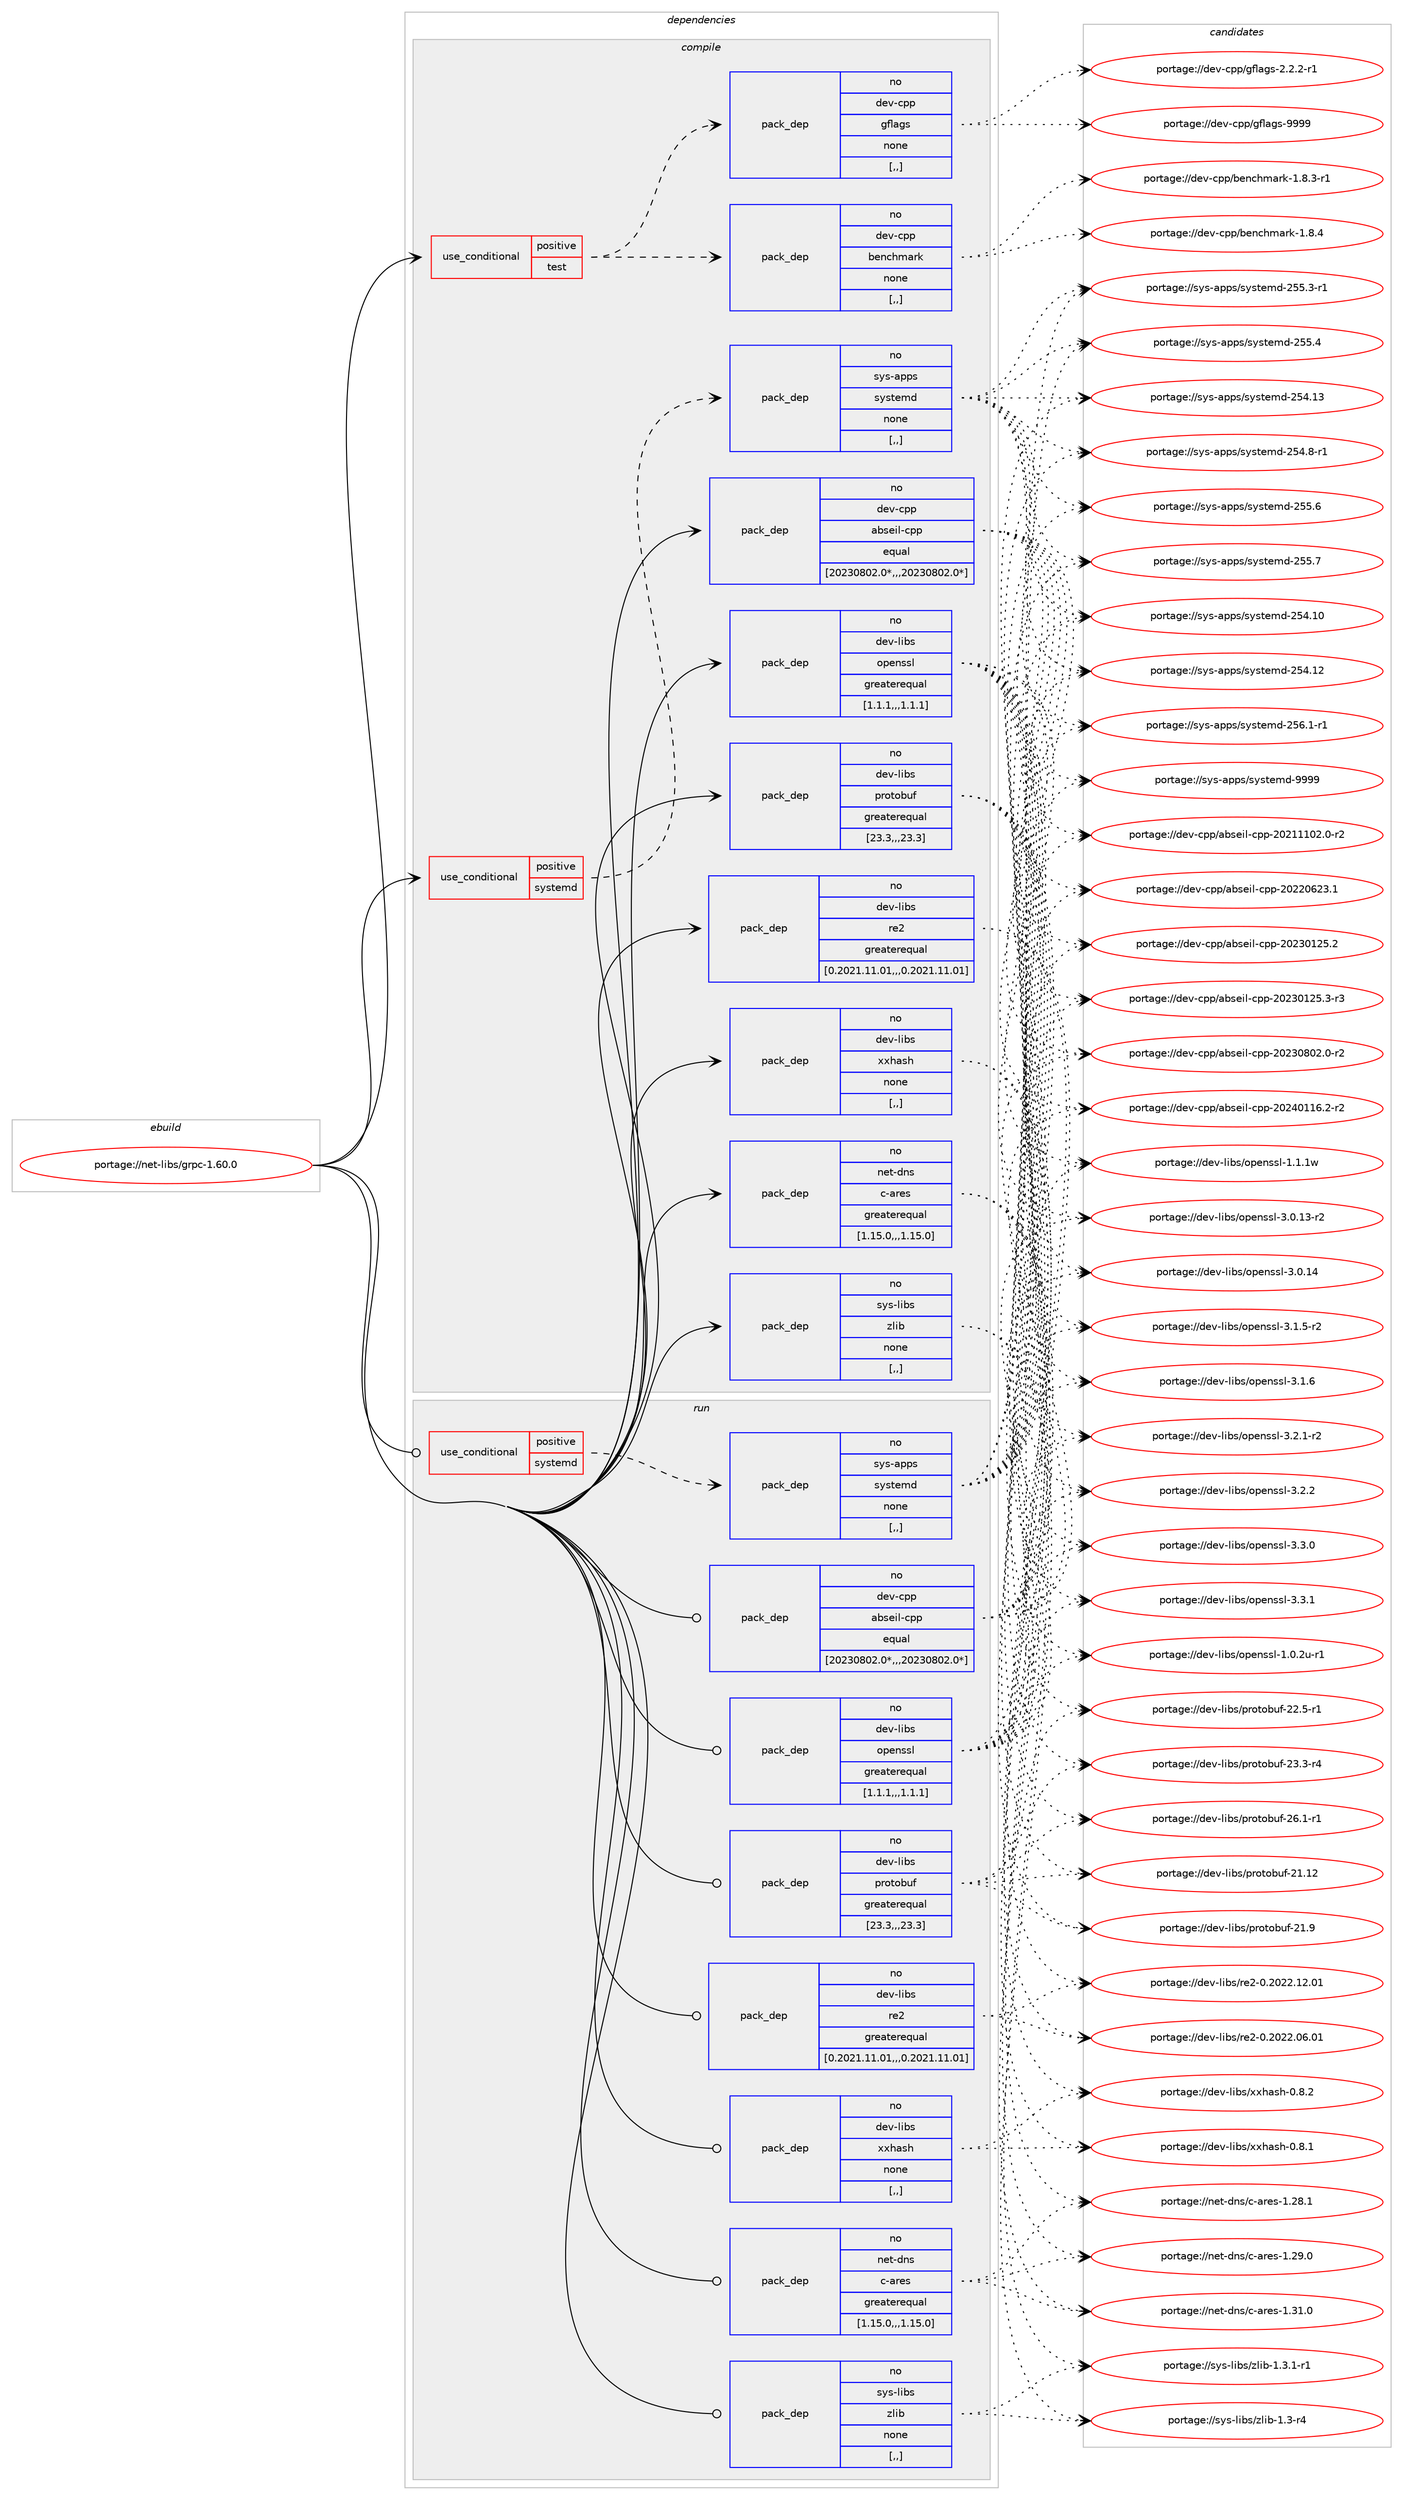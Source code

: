 digraph prolog {

# *************
# Graph options
# *************

newrank=true;
concentrate=true;
compound=true;
graph [rankdir=LR,fontname=Helvetica,fontsize=10,ranksep=1.5];#, ranksep=2.5, nodesep=0.2];
edge  [arrowhead=vee];
node  [fontname=Helvetica,fontsize=10];

# **********
# The ebuild
# **********

subgraph cluster_leftcol {
color=gray;
rank=same;
label=<<i>ebuild</i>>;
id [label="portage://net-libs/grpc-1.60.0", color=red, width=4, href="../net-libs/grpc-1.60.0.svg"];
}

# ****************
# The dependencies
# ****************

subgraph cluster_midcol {
color=gray;
label=<<i>dependencies</i>>;
subgraph cluster_compile {
fillcolor="#eeeeee";
style=filled;
label=<<i>compile</i>>;
subgraph cond91030 {
dependency349885 [label=<<TABLE BORDER="0" CELLBORDER="1" CELLSPACING="0" CELLPADDING="4"><TR><TD ROWSPAN="3" CELLPADDING="10">use_conditional</TD></TR><TR><TD>positive</TD></TR><TR><TD>systemd</TD></TR></TABLE>>, shape=none, color=red];
subgraph pack256265 {
dependency349886 [label=<<TABLE BORDER="0" CELLBORDER="1" CELLSPACING="0" CELLPADDING="4" WIDTH="220"><TR><TD ROWSPAN="6" CELLPADDING="30">pack_dep</TD></TR><TR><TD WIDTH="110">no</TD></TR><TR><TD>sys-apps</TD></TR><TR><TD>systemd</TD></TR><TR><TD>none</TD></TR><TR><TD>[,,]</TD></TR></TABLE>>, shape=none, color=blue];
}
dependency349885:e -> dependency349886:w [weight=20,style="dashed",arrowhead="vee"];
}
id:e -> dependency349885:w [weight=20,style="solid",arrowhead="vee"];
subgraph cond91031 {
dependency349887 [label=<<TABLE BORDER="0" CELLBORDER="1" CELLSPACING="0" CELLPADDING="4"><TR><TD ROWSPAN="3" CELLPADDING="10">use_conditional</TD></TR><TR><TD>positive</TD></TR><TR><TD>test</TD></TR></TABLE>>, shape=none, color=red];
subgraph pack256266 {
dependency349888 [label=<<TABLE BORDER="0" CELLBORDER="1" CELLSPACING="0" CELLPADDING="4" WIDTH="220"><TR><TD ROWSPAN="6" CELLPADDING="30">pack_dep</TD></TR><TR><TD WIDTH="110">no</TD></TR><TR><TD>dev-cpp</TD></TR><TR><TD>benchmark</TD></TR><TR><TD>none</TD></TR><TR><TD>[,,]</TD></TR></TABLE>>, shape=none, color=blue];
}
dependency349887:e -> dependency349888:w [weight=20,style="dashed",arrowhead="vee"];
subgraph pack256267 {
dependency349889 [label=<<TABLE BORDER="0" CELLBORDER="1" CELLSPACING="0" CELLPADDING="4" WIDTH="220"><TR><TD ROWSPAN="6" CELLPADDING="30">pack_dep</TD></TR><TR><TD WIDTH="110">no</TD></TR><TR><TD>dev-cpp</TD></TR><TR><TD>gflags</TD></TR><TR><TD>none</TD></TR><TR><TD>[,,]</TD></TR></TABLE>>, shape=none, color=blue];
}
dependency349887:e -> dependency349889:w [weight=20,style="dashed",arrowhead="vee"];
}
id:e -> dependency349887:w [weight=20,style="solid",arrowhead="vee"];
subgraph pack256268 {
dependency349890 [label=<<TABLE BORDER="0" CELLBORDER="1" CELLSPACING="0" CELLPADDING="4" WIDTH="220"><TR><TD ROWSPAN="6" CELLPADDING="30">pack_dep</TD></TR><TR><TD WIDTH="110">no</TD></TR><TR><TD>dev-cpp</TD></TR><TR><TD>abseil-cpp</TD></TR><TR><TD>equal</TD></TR><TR><TD>[20230802.0*,,,20230802.0*]</TD></TR></TABLE>>, shape=none, color=blue];
}
id:e -> dependency349890:w [weight=20,style="solid",arrowhead="vee"];
subgraph pack256269 {
dependency349891 [label=<<TABLE BORDER="0" CELLBORDER="1" CELLSPACING="0" CELLPADDING="4" WIDTH="220"><TR><TD ROWSPAN="6" CELLPADDING="30">pack_dep</TD></TR><TR><TD WIDTH="110">no</TD></TR><TR><TD>dev-libs</TD></TR><TR><TD>openssl</TD></TR><TR><TD>greaterequal</TD></TR><TR><TD>[1.1.1,,,1.1.1]</TD></TR></TABLE>>, shape=none, color=blue];
}
id:e -> dependency349891:w [weight=20,style="solid",arrowhead="vee"];
subgraph pack256270 {
dependency349892 [label=<<TABLE BORDER="0" CELLBORDER="1" CELLSPACING="0" CELLPADDING="4" WIDTH="220"><TR><TD ROWSPAN="6" CELLPADDING="30">pack_dep</TD></TR><TR><TD WIDTH="110">no</TD></TR><TR><TD>dev-libs</TD></TR><TR><TD>protobuf</TD></TR><TR><TD>greaterequal</TD></TR><TR><TD>[23.3,,,23.3]</TD></TR></TABLE>>, shape=none, color=blue];
}
id:e -> dependency349892:w [weight=20,style="solid",arrowhead="vee"];
subgraph pack256271 {
dependency349893 [label=<<TABLE BORDER="0" CELLBORDER="1" CELLSPACING="0" CELLPADDING="4" WIDTH="220"><TR><TD ROWSPAN="6" CELLPADDING="30">pack_dep</TD></TR><TR><TD WIDTH="110">no</TD></TR><TR><TD>dev-libs</TD></TR><TR><TD>re2</TD></TR><TR><TD>greaterequal</TD></TR><TR><TD>[0.2021.11.01,,,0.2021.11.01]</TD></TR></TABLE>>, shape=none, color=blue];
}
id:e -> dependency349893:w [weight=20,style="solid",arrowhead="vee"];
subgraph pack256272 {
dependency349894 [label=<<TABLE BORDER="0" CELLBORDER="1" CELLSPACING="0" CELLPADDING="4" WIDTH="220"><TR><TD ROWSPAN="6" CELLPADDING="30">pack_dep</TD></TR><TR><TD WIDTH="110">no</TD></TR><TR><TD>dev-libs</TD></TR><TR><TD>xxhash</TD></TR><TR><TD>none</TD></TR><TR><TD>[,,]</TD></TR></TABLE>>, shape=none, color=blue];
}
id:e -> dependency349894:w [weight=20,style="solid",arrowhead="vee"];
subgraph pack256273 {
dependency349895 [label=<<TABLE BORDER="0" CELLBORDER="1" CELLSPACING="0" CELLPADDING="4" WIDTH="220"><TR><TD ROWSPAN="6" CELLPADDING="30">pack_dep</TD></TR><TR><TD WIDTH="110">no</TD></TR><TR><TD>net-dns</TD></TR><TR><TD>c-ares</TD></TR><TR><TD>greaterequal</TD></TR><TR><TD>[1.15.0,,,1.15.0]</TD></TR></TABLE>>, shape=none, color=blue];
}
id:e -> dependency349895:w [weight=20,style="solid",arrowhead="vee"];
subgraph pack256274 {
dependency349896 [label=<<TABLE BORDER="0" CELLBORDER="1" CELLSPACING="0" CELLPADDING="4" WIDTH="220"><TR><TD ROWSPAN="6" CELLPADDING="30">pack_dep</TD></TR><TR><TD WIDTH="110">no</TD></TR><TR><TD>sys-libs</TD></TR><TR><TD>zlib</TD></TR><TR><TD>none</TD></TR><TR><TD>[,,]</TD></TR></TABLE>>, shape=none, color=blue];
}
id:e -> dependency349896:w [weight=20,style="solid",arrowhead="vee"];
}
subgraph cluster_compileandrun {
fillcolor="#eeeeee";
style=filled;
label=<<i>compile and run</i>>;
}
subgraph cluster_run {
fillcolor="#eeeeee";
style=filled;
label=<<i>run</i>>;
subgraph cond91032 {
dependency349897 [label=<<TABLE BORDER="0" CELLBORDER="1" CELLSPACING="0" CELLPADDING="4"><TR><TD ROWSPAN="3" CELLPADDING="10">use_conditional</TD></TR><TR><TD>positive</TD></TR><TR><TD>systemd</TD></TR></TABLE>>, shape=none, color=red];
subgraph pack256275 {
dependency349898 [label=<<TABLE BORDER="0" CELLBORDER="1" CELLSPACING="0" CELLPADDING="4" WIDTH="220"><TR><TD ROWSPAN="6" CELLPADDING="30">pack_dep</TD></TR><TR><TD WIDTH="110">no</TD></TR><TR><TD>sys-apps</TD></TR><TR><TD>systemd</TD></TR><TR><TD>none</TD></TR><TR><TD>[,,]</TD></TR></TABLE>>, shape=none, color=blue];
}
dependency349897:e -> dependency349898:w [weight=20,style="dashed",arrowhead="vee"];
}
id:e -> dependency349897:w [weight=20,style="solid",arrowhead="odot"];
subgraph pack256276 {
dependency349899 [label=<<TABLE BORDER="0" CELLBORDER="1" CELLSPACING="0" CELLPADDING="4" WIDTH="220"><TR><TD ROWSPAN="6" CELLPADDING="30">pack_dep</TD></TR><TR><TD WIDTH="110">no</TD></TR><TR><TD>dev-cpp</TD></TR><TR><TD>abseil-cpp</TD></TR><TR><TD>equal</TD></TR><TR><TD>[20230802.0*,,,20230802.0*]</TD></TR></TABLE>>, shape=none, color=blue];
}
id:e -> dependency349899:w [weight=20,style="solid",arrowhead="odot"];
subgraph pack256277 {
dependency349900 [label=<<TABLE BORDER="0" CELLBORDER="1" CELLSPACING="0" CELLPADDING="4" WIDTH="220"><TR><TD ROWSPAN="6" CELLPADDING="30">pack_dep</TD></TR><TR><TD WIDTH="110">no</TD></TR><TR><TD>dev-libs</TD></TR><TR><TD>openssl</TD></TR><TR><TD>greaterequal</TD></TR><TR><TD>[1.1.1,,,1.1.1]</TD></TR></TABLE>>, shape=none, color=blue];
}
id:e -> dependency349900:w [weight=20,style="solid",arrowhead="odot"];
subgraph pack256278 {
dependency349901 [label=<<TABLE BORDER="0" CELLBORDER="1" CELLSPACING="0" CELLPADDING="4" WIDTH="220"><TR><TD ROWSPAN="6" CELLPADDING="30">pack_dep</TD></TR><TR><TD WIDTH="110">no</TD></TR><TR><TD>dev-libs</TD></TR><TR><TD>protobuf</TD></TR><TR><TD>greaterequal</TD></TR><TR><TD>[23.3,,,23.3]</TD></TR></TABLE>>, shape=none, color=blue];
}
id:e -> dependency349901:w [weight=20,style="solid",arrowhead="odot"];
subgraph pack256279 {
dependency349902 [label=<<TABLE BORDER="0" CELLBORDER="1" CELLSPACING="0" CELLPADDING="4" WIDTH="220"><TR><TD ROWSPAN="6" CELLPADDING="30">pack_dep</TD></TR><TR><TD WIDTH="110">no</TD></TR><TR><TD>dev-libs</TD></TR><TR><TD>re2</TD></TR><TR><TD>greaterequal</TD></TR><TR><TD>[0.2021.11.01,,,0.2021.11.01]</TD></TR></TABLE>>, shape=none, color=blue];
}
id:e -> dependency349902:w [weight=20,style="solid",arrowhead="odot"];
subgraph pack256280 {
dependency349903 [label=<<TABLE BORDER="0" CELLBORDER="1" CELLSPACING="0" CELLPADDING="4" WIDTH="220"><TR><TD ROWSPAN="6" CELLPADDING="30">pack_dep</TD></TR><TR><TD WIDTH="110">no</TD></TR><TR><TD>dev-libs</TD></TR><TR><TD>xxhash</TD></TR><TR><TD>none</TD></TR><TR><TD>[,,]</TD></TR></TABLE>>, shape=none, color=blue];
}
id:e -> dependency349903:w [weight=20,style="solid",arrowhead="odot"];
subgraph pack256281 {
dependency349904 [label=<<TABLE BORDER="0" CELLBORDER="1" CELLSPACING="0" CELLPADDING="4" WIDTH="220"><TR><TD ROWSPAN="6" CELLPADDING="30">pack_dep</TD></TR><TR><TD WIDTH="110">no</TD></TR><TR><TD>net-dns</TD></TR><TR><TD>c-ares</TD></TR><TR><TD>greaterequal</TD></TR><TR><TD>[1.15.0,,,1.15.0]</TD></TR></TABLE>>, shape=none, color=blue];
}
id:e -> dependency349904:w [weight=20,style="solid",arrowhead="odot"];
subgraph pack256282 {
dependency349905 [label=<<TABLE BORDER="0" CELLBORDER="1" CELLSPACING="0" CELLPADDING="4" WIDTH="220"><TR><TD ROWSPAN="6" CELLPADDING="30">pack_dep</TD></TR><TR><TD WIDTH="110">no</TD></TR><TR><TD>sys-libs</TD></TR><TR><TD>zlib</TD></TR><TR><TD>none</TD></TR><TR><TD>[,,]</TD></TR></TABLE>>, shape=none, color=blue];
}
id:e -> dependency349905:w [weight=20,style="solid",arrowhead="odot"];
}
}

# **************
# The candidates
# **************

subgraph cluster_choices {
rank=same;
color=gray;
label=<<i>candidates</i>>;

subgraph choice256265 {
color=black;
nodesep=1;
choice11512111545971121121154711512111511610110910045505352464948 [label="portage://sys-apps/systemd-254.10", color=red, width=4,href="../sys-apps/systemd-254.10.svg"];
choice11512111545971121121154711512111511610110910045505352464950 [label="portage://sys-apps/systemd-254.12", color=red, width=4,href="../sys-apps/systemd-254.12.svg"];
choice11512111545971121121154711512111511610110910045505352464951 [label="portage://sys-apps/systemd-254.13", color=red, width=4,href="../sys-apps/systemd-254.13.svg"];
choice1151211154597112112115471151211151161011091004550535246564511449 [label="portage://sys-apps/systemd-254.8-r1", color=red, width=4,href="../sys-apps/systemd-254.8-r1.svg"];
choice1151211154597112112115471151211151161011091004550535346514511449 [label="portage://sys-apps/systemd-255.3-r1", color=red, width=4,href="../sys-apps/systemd-255.3-r1.svg"];
choice115121115459711211211547115121115116101109100455053534652 [label="portage://sys-apps/systemd-255.4", color=red, width=4,href="../sys-apps/systemd-255.4.svg"];
choice115121115459711211211547115121115116101109100455053534654 [label="portage://sys-apps/systemd-255.6", color=red, width=4,href="../sys-apps/systemd-255.6.svg"];
choice115121115459711211211547115121115116101109100455053534655 [label="portage://sys-apps/systemd-255.7", color=red, width=4,href="../sys-apps/systemd-255.7.svg"];
choice1151211154597112112115471151211151161011091004550535446494511449 [label="portage://sys-apps/systemd-256.1-r1", color=red, width=4,href="../sys-apps/systemd-256.1-r1.svg"];
choice1151211154597112112115471151211151161011091004557575757 [label="portage://sys-apps/systemd-9999", color=red, width=4,href="../sys-apps/systemd-9999.svg"];
dependency349886:e -> choice11512111545971121121154711512111511610110910045505352464948:w [style=dotted,weight="100"];
dependency349886:e -> choice11512111545971121121154711512111511610110910045505352464950:w [style=dotted,weight="100"];
dependency349886:e -> choice11512111545971121121154711512111511610110910045505352464951:w [style=dotted,weight="100"];
dependency349886:e -> choice1151211154597112112115471151211151161011091004550535246564511449:w [style=dotted,weight="100"];
dependency349886:e -> choice1151211154597112112115471151211151161011091004550535346514511449:w [style=dotted,weight="100"];
dependency349886:e -> choice115121115459711211211547115121115116101109100455053534652:w [style=dotted,weight="100"];
dependency349886:e -> choice115121115459711211211547115121115116101109100455053534654:w [style=dotted,weight="100"];
dependency349886:e -> choice115121115459711211211547115121115116101109100455053534655:w [style=dotted,weight="100"];
dependency349886:e -> choice1151211154597112112115471151211151161011091004550535446494511449:w [style=dotted,weight="100"];
dependency349886:e -> choice1151211154597112112115471151211151161011091004557575757:w [style=dotted,weight="100"];
}
subgraph choice256266 {
color=black;
nodesep=1;
choice1001011184599112112479810111099104109971141074549465646514511449 [label="portage://dev-cpp/benchmark-1.8.3-r1", color=red, width=4,href="../dev-cpp/benchmark-1.8.3-r1.svg"];
choice100101118459911211247981011109910410997114107454946564652 [label="portage://dev-cpp/benchmark-1.8.4", color=red, width=4,href="../dev-cpp/benchmark-1.8.4.svg"];
dependency349888:e -> choice1001011184599112112479810111099104109971141074549465646514511449:w [style=dotted,weight="100"];
dependency349888:e -> choice100101118459911211247981011109910410997114107454946564652:w [style=dotted,weight="100"];
}
subgraph choice256267 {
color=black;
nodesep=1;
choice100101118459911211247103102108971031154550465046504511449 [label="portage://dev-cpp/gflags-2.2.2-r1", color=red, width=4,href="../dev-cpp/gflags-2.2.2-r1.svg"];
choice100101118459911211247103102108971031154557575757 [label="portage://dev-cpp/gflags-9999", color=red, width=4,href="../dev-cpp/gflags-9999.svg"];
dependency349889:e -> choice100101118459911211247103102108971031154550465046504511449:w [style=dotted,weight="100"];
dependency349889:e -> choice100101118459911211247103102108971031154557575757:w [style=dotted,weight="100"];
}
subgraph choice256268 {
color=black;
nodesep=1;
choice1001011184599112112479798115101105108459911211245504850494949485046484511450 [label="portage://dev-cpp/abseil-cpp-20211102.0-r2", color=red, width=4,href="../dev-cpp/abseil-cpp-20211102.0-r2.svg"];
choice100101118459911211247979811510110510845991121124550485050485450514649 [label="portage://dev-cpp/abseil-cpp-20220623.1", color=red, width=4,href="../dev-cpp/abseil-cpp-20220623.1.svg"];
choice100101118459911211247979811510110510845991121124550485051484950534650 [label="portage://dev-cpp/abseil-cpp-20230125.2", color=red, width=4,href="../dev-cpp/abseil-cpp-20230125.2.svg"];
choice1001011184599112112479798115101105108459911211245504850514849505346514511451 [label="portage://dev-cpp/abseil-cpp-20230125.3-r3", color=red, width=4,href="../dev-cpp/abseil-cpp-20230125.3-r3.svg"];
choice1001011184599112112479798115101105108459911211245504850514856485046484511450 [label="portage://dev-cpp/abseil-cpp-20230802.0-r2", color=red, width=4,href="../dev-cpp/abseil-cpp-20230802.0-r2.svg"];
choice1001011184599112112479798115101105108459911211245504850524849495446504511450 [label="portage://dev-cpp/abseil-cpp-20240116.2-r2", color=red, width=4,href="../dev-cpp/abseil-cpp-20240116.2-r2.svg"];
dependency349890:e -> choice1001011184599112112479798115101105108459911211245504850494949485046484511450:w [style=dotted,weight="100"];
dependency349890:e -> choice100101118459911211247979811510110510845991121124550485050485450514649:w [style=dotted,weight="100"];
dependency349890:e -> choice100101118459911211247979811510110510845991121124550485051484950534650:w [style=dotted,weight="100"];
dependency349890:e -> choice1001011184599112112479798115101105108459911211245504850514849505346514511451:w [style=dotted,weight="100"];
dependency349890:e -> choice1001011184599112112479798115101105108459911211245504850514856485046484511450:w [style=dotted,weight="100"];
dependency349890:e -> choice1001011184599112112479798115101105108459911211245504850524849495446504511450:w [style=dotted,weight="100"];
}
subgraph choice256269 {
color=black;
nodesep=1;
choice1001011184510810598115471111121011101151151084549464846501174511449 [label="portage://dev-libs/openssl-1.0.2u-r1", color=red, width=4,href="../dev-libs/openssl-1.0.2u-r1.svg"];
choice100101118451081059811547111112101110115115108454946494649119 [label="portage://dev-libs/openssl-1.1.1w", color=red, width=4,href="../dev-libs/openssl-1.1.1w.svg"];
choice100101118451081059811547111112101110115115108455146484649514511450 [label="portage://dev-libs/openssl-3.0.13-r2", color=red, width=4,href="../dev-libs/openssl-3.0.13-r2.svg"];
choice10010111845108105981154711111210111011511510845514648464952 [label="portage://dev-libs/openssl-3.0.14", color=red, width=4,href="../dev-libs/openssl-3.0.14.svg"];
choice1001011184510810598115471111121011101151151084551464946534511450 [label="portage://dev-libs/openssl-3.1.5-r2", color=red, width=4,href="../dev-libs/openssl-3.1.5-r2.svg"];
choice100101118451081059811547111112101110115115108455146494654 [label="portage://dev-libs/openssl-3.1.6", color=red, width=4,href="../dev-libs/openssl-3.1.6.svg"];
choice1001011184510810598115471111121011101151151084551465046494511450 [label="portage://dev-libs/openssl-3.2.1-r2", color=red, width=4,href="../dev-libs/openssl-3.2.1-r2.svg"];
choice100101118451081059811547111112101110115115108455146504650 [label="portage://dev-libs/openssl-3.2.2", color=red, width=4,href="../dev-libs/openssl-3.2.2.svg"];
choice100101118451081059811547111112101110115115108455146514648 [label="portage://dev-libs/openssl-3.3.0", color=red, width=4,href="../dev-libs/openssl-3.3.0.svg"];
choice100101118451081059811547111112101110115115108455146514649 [label="portage://dev-libs/openssl-3.3.1", color=red, width=4,href="../dev-libs/openssl-3.3.1.svg"];
dependency349891:e -> choice1001011184510810598115471111121011101151151084549464846501174511449:w [style=dotted,weight="100"];
dependency349891:e -> choice100101118451081059811547111112101110115115108454946494649119:w [style=dotted,weight="100"];
dependency349891:e -> choice100101118451081059811547111112101110115115108455146484649514511450:w [style=dotted,weight="100"];
dependency349891:e -> choice10010111845108105981154711111210111011511510845514648464952:w [style=dotted,weight="100"];
dependency349891:e -> choice1001011184510810598115471111121011101151151084551464946534511450:w [style=dotted,weight="100"];
dependency349891:e -> choice100101118451081059811547111112101110115115108455146494654:w [style=dotted,weight="100"];
dependency349891:e -> choice1001011184510810598115471111121011101151151084551465046494511450:w [style=dotted,weight="100"];
dependency349891:e -> choice100101118451081059811547111112101110115115108455146504650:w [style=dotted,weight="100"];
dependency349891:e -> choice100101118451081059811547111112101110115115108455146514648:w [style=dotted,weight="100"];
dependency349891:e -> choice100101118451081059811547111112101110115115108455146514649:w [style=dotted,weight="100"];
}
subgraph choice256270 {
color=black;
nodesep=1;
choice10010111845108105981154711211411111611198117102455049464950 [label="portage://dev-libs/protobuf-21.12", color=red, width=4,href="../dev-libs/protobuf-21.12.svg"];
choice100101118451081059811547112114111116111981171024550494657 [label="portage://dev-libs/protobuf-21.9", color=red, width=4,href="../dev-libs/protobuf-21.9.svg"];
choice1001011184510810598115471121141111161119811710245505046534511449 [label="portage://dev-libs/protobuf-22.5-r1", color=red, width=4,href="../dev-libs/protobuf-22.5-r1.svg"];
choice1001011184510810598115471121141111161119811710245505146514511452 [label="portage://dev-libs/protobuf-23.3-r4", color=red, width=4,href="../dev-libs/protobuf-23.3-r4.svg"];
choice1001011184510810598115471121141111161119811710245505446494511449 [label="portage://dev-libs/protobuf-26.1-r1", color=red, width=4,href="../dev-libs/protobuf-26.1-r1.svg"];
dependency349892:e -> choice10010111845108105981154711211411111611198117102455049464950:w [style=dotted,weight="100"];
dependency349892:e -> choice100101118451081059811547112114111116111981171024550494657:w [style=dotted,weight="100"];
dependency349892:e -> choice1001011184510810598115471121141111161119811710245505046534511449:w [style=dotted,weight="100"];
dependency349892:e -> choice1001011184510810598115471121141111161119811710245505146514511452:w [style=dotted,weight="100"];
dependency349892:e -> choice1001011184510810598115471121141111161119811710245505446494511449:w [style=dotted,weight="100"];
}
subgraph choice256271 {
color=black;
nodesep=1;
choice1001011184510810598115471141015045484650485050464854464849 [label="portage://dev-libs/re2-0.2022.06.01", color=red, width=4,href="../dev-libs/re2-0.2022.06.01.svg"];
choice1001011184510810598115471141015045484650485050464950464849 [label="portage://dev-libs/re2-0.2022.12.01", color=red, width=4,href="../dev-libs/re2-0.2022.12.01.svg"];
dependency349893:e -> choice1001011184510810598115471141015045484650485050464854464849:w [style=dotted,weight="100"];
dependency349893:e -> choice1001011184510810598115471141015045484650485050464950464849:w [style=dotted,weight="100"];
}
subgraph choice256272 {
color=black;
nodesep=1;
choice10010111845108105981154712012010497115104454846564649 [label="portage://dev-libs/xxhash-0.8.1", color=red, width=4,href="../dev-libs/xxhash-0.8.1.svg"];
choice10010111845108105981154712012010497115104454846564650 [label="portage://dev-libs/xxhash-0.8.2", color=red, width=4,href="../dev-libs/xxhash-0.8.2.svg"];
dependency349894:e -> choice10010111845108105981154712012010497115104454846564649:w [style=dotted,weight="100"];
dependency349894:e -> choice10010111845108105981154712012010497115104454846564650:w [style=dotted,weight="100"];
}
subgraph choice256273 {
color=black;
nodesep=1;
choice110101116451001101154799459711410111545494650564649 [label="portage://net-dns/c-ares-1.28.1", color=red, width=4,href="../net-dns/c-ares-1.28.1.svg"];
choice110101116451001101154799459711410111545494650574648 [label="portage://net-dns/c-ares-1.29.0", color=red, width=4,href="../net-dns/c-ares-1.29.0.svg"];
choice110101116451001101154799459711410111545494651494648 [label="portage://net-dns/c-ares-1.31.0", color=red, width=4,href="../net-dns/c-ares-1.31.0.svg"];
dependency349895:e -> choice110101116451001101154799459711410111545494650564649:w [style=dotted,weight="100"];
dependency349895:e -> choice110101116451001101154799459711410111545494650574648:w [style=dotted,weight="100"];
dependency349895:e -> choice110101116451001101154799459711410111545494651494648:w [style=dotted,weight="100"];
}
subgraph choice256274 {
color=black;
nodesep=1;
choice11512111545108105981154712210810598454946514511452 [label="portage://sys-libs/zlib-1.3-r4", color=red, width=4,href="../sys-libs/zlib-1.3-r4.svg"];
choice115121115451081059811547122108105984549465146494511449 [label="portage://sys-libs/zlib-1.3.1-r1", color=red, width=4,href="../sys-libs/zlib-1.3.1-r1.svg"];
dependency349896:e -> choice11512111545108105981154712210810598454946514511452:w [style=dotted,weight="100"];
dependency349896:e -> choice115121115451081059811547122108105984549465146494511449:w [style=dotted,weight="100"];
}
subgraph choice256275 {
color=black;
nodesep=1;
choice11512111545971121121154711512111511610110910045505352464948 [label="portage://sys-apps/systemd-254.10", color=red, width=4,href="../sys-apps/systemd-254.10.svg"];
choice11512111545971121121154711512111511610110910045505352464950 [label="portage://sys-apps/systemd-254.12", color=red, width=4,href="../sys-apps/systemd-254.12.svg"];
choice11512111545971121121154711512111511610110910045505352464951 [label="portage://sys-apps/systemd-254.13", color=red, width=4,href="../sys-apps/systemd-254.13.svg"];
choice1151211154597112112115471151211151161011091004550535246564511449 [label="portage://sys-apps/systemd-254.8-r1", color=red, width=4,href="../sys-apps/systemd-254.8-r1.svg"];
choice1151211154597112112115471151211151161011091004550535346514511449 [label="portage://sys-apps/systemd-255.3-r1", color=red, width=4,href="../sys-apps/systemd-255.3-r1.svg"];
choice115121115459711211211547115121115116101109100455053534652 [label="portage://sys-apps/systemd-255.4", color=red, width=4,href="../sys-apps/systemd-255.4.svg"];
choice115121115459711211211547115121115116101109100455053534654 [label="portage://sys-apps/systemd-255.6", color=red, width=4,href="../sys-apps/systemd-255.6.svg"];
choice115121115459711211211547115121115116101109100455053534655 [label="portage://sys-apps/systemd-255.7", color=red, width=4,href="../sys-apps/systemd-255.7.svg"];
choice1151211154597112112115471151211151161011091004550535446494511449 [label="portage://sys-apps/systemd-256.1-r1", color=red, width=4,href="../sys-apps/systemd-256.1-r1.svg"];
choice1151211154597112112115471151211151161011091004557575757 [label="portage://sys-apps/systemd-9999", color=red, width=4,href="../sys-apps/systemd-9999.svg"];
dependency349898:e -> choice11512111545971121121154711512111511610110910045505352464948:w [style=dotted,weight="100"];
dependency349898:e -> choice11512111545971121121154711512111511610110910045505352464950:w [style=dotted,weight="100"];
dependency349898:e -> choice11512111545971121121154711512111511610110910045505352464951:w [style=dotted,weight="100"];
dependency349898:e -> choice1151211154597112112115471151211151161011091004550535246564511449:w [style=dotted,weight="100"];
dependency349898:e -> choice1151211154597112112115471151211151161011091004550535346514511449:w [style=dotted,weight="100"];
dependency349898:e -> choice115121115459711211211547115121115116101109100455053534652:w [style=dotted,weight="100"];
dependency349898:e -> choice115121115459711211211547115121115116101109100455053534654:w [style=dotted,weight="100"];
dependency349898:e -> choice115121115459711211211547115121115116101109100455053534655:w [style=dotted,weight="100"];
dependency349898:e -> choice1151211154597112112115471151211151161011091004550535446494511449:w [style=dotted,weight="100"];
dependency349898:e -> choice1151211154597112112115471151211151161011091004557575757:w [style=dotted,weight="100"];
}
subgraph choice256276 {
color=black;
nodesep=1;
choice1001011184599112112479798115101105108459911211245504850494949485046484511450 [label="portage://dev-cpp/abseil-cpp-20211102.0-r2", color=red, width=4,href="../dev-cpp/abseil-cpp-20211102.0-r2.svg"];
choice100101118459911211247979811510110510845991121124550485050485450514649 [label="portage://dev-cpp/abseil-cpp-20220623.1", color=red, width=4,href="../dev-cpp/abseil-cpp-20220623.1.svg"];
choice100101118459911211247979811510110510845991121124550485051484950534650 [label="portage://dev-cpp/abseil-cpp-20230125.2", color=red, width=4,href="../dev-cpp/abseil-cpp-20230125.2.svg"];
choice1001011184599112112479798115101105108459911211245504850514849505346514511451 [label="portage://dev-cpp/abseil-cpp-20230125.3-r3", color=red, width=4,href="../dev-cpp/abseil-cpp-20230125.3-r3.svg"];
choice1001011184599112112479798115101105108459911211245504850514856485046484511450 [label="portage://dev-cpp/abseil-cpp-20230802.0-r2", color=red, width=4,href="../dev-cpp/abseil-cpp-20230802.0-r2.svg"];
choice1001011184599112112479798115101105108459911211245504850524849495446504511450 [label="portage://dev-cpp/abseil-cpp-20240116.2-r2", color=red, width=4,href="../dev-cpp/abseil-cpp-20240116.2-r2.svg"];
dependency349899:e -> choice1001011184599112112479798115101105108459911211245504850494949485046484511450:w [style=dotted,weight="100"];
dependency349899:e -> choice100101118459911211247979811510110510845991121124550485050485450514649:w [style=dotted,weight="100"];
dependency349899:e -> choice100101118459911211247979811510110510845991121124550485051484950534650:w [style=dotted,weight="100"];
dependency349899:e -> choice1001011184599112112479798115101105108459911211245504850514849505346514511451:w [style=dotted,weight="100"];
dependency349899:e -> choice1001011184599112112479798115101105108459911211245504850514856485046484511450:w [style=dotted,weight="100"];
dependency349899:e -> choice1001011184599112112479798115101105108459911211245504850524849495446504511450:w [style=dotted,weight="100"];
}
subgraph choice256277 {
color=black;
nodesep=1;
choice1001011184510810598115471111121011101151151084549464846501174511449 [label="portage://dev-libs/openssl-1.0.2u-r1", color=red, width=4,href="../dev-libs/openssl-1.0.2u-r1.svg"];
choice100101118451081059811547111112101110115115108454946494649119 [label="portage://dev-libs/openssl-1.1.1w", color=red, width=4,href="../dev-libs/openssl-1.1.1w.svg"];
choice100101118451081059811547111112101110115115108455146484649514511450 [label="portage://dev-libs/openssl-3.0.13-r2", color=red, width=4,href="../dev-libs/openssl-3.0.13-r2.svg"];
choice10010111845108105981154711111210111011511510845514648464952 [label="portage://dev-libs/openssl-3.0.14", color=red, width=4,href="../dev-libs/openssl-3.0.14.svg"];
choice1001011184510810598115471111121011101151151084551464946534511450 [label="portage://dev-libs/openssl-3.1.5-r2", color=red, width=4,href="../dev-libs/openssl-3.1.5-r2.svg"];
choice100101118451081059811547111112101110115115108455146494654 [label="portage://dev-libs/openssl-3.1.6", color=red, width=4,href="../dev-libs/openssl-3.1.6.svg"];
choice1001011184510810598115471111121011101151151084551465046494511450 [label="portage://dev-libs/openssl-3.2.1-r2", color=red, width=4,href="../dev-libs/openssl-3.2.1-r2.svg"];
choice100101118451081059811547111112101110115115108455146504650 [label="portage://dev-libs/openssl-3.2.2", color=red, width=4,href="../dev-libs/openssl-3.2.2.svg"];
choice100101118451081059811547111112101110115115108455146514648 [label="portage://dev-libs/openssl-3.3.0", color=red, width=4,href="../dev-libs/openssl-3.3.0.svg"];
choice100101118451081059811547111112101110115115108455146514649 [label="portage://dev-libs/openssl-3.3.1", color=red, width=4,href="../dev-libs/openssl-3.3.1.svg"];
dependency349900:e -> choice1001011184510810598115471111121011101151151084549464846501174511449:w [style=dotted,weight="100"];
dependency349900:e -> choice100101118451081059811547111112101110115115108454946494649119:w [style=dotted,weight="100"];
dependency349900:e -> choice100101118451081059811547111112101110115115108455146484649514511450:w [style=dotted,weight="100"];
dependency349900:e -> choice10010111845108105981154711111210111011511510845514648464952:w [style=dotted,weight="100"];
dependency349900:e -> choice1001011184510810598115471111121011101151151084551464946534511450:w [style=dotted,weight="100"];
dependency349900:e -> choice100101118451081059811547111112101110115115108455146494654:w [style=dotted,weight="100"];
dependency349900:e -> choice1001011184510810598115471111121011101151151084551465046494511450:w [style=dotted,weight="100"];
dependency349900:e -> choice100101118451081059811547111112101110115115108455146504650:w [style=dotted,weight="100"];
dependency349900:e -> choice100101118451081059811547111112101110115115108455146514648:w [style=dotted,weight="100"];
dependency349900:e -> choice100101118451081059811547111112101110115115108455146514649:w [style=dotted,weight="100"];
}
subgraph choice256278 {
color=black;
nodesep=1;
choice10010111845108105981154711211411111611198117102455049464950 [label="portage://dev-libs/protobuf-21.12", color=red, width=4,href="../dev-libs/protobuf-21.12.svg"];
choice100101118451081059811547112114111116111981171024550494657 [label="portage://dev-libs/protobuf-21.9", color=red, width=4,href="../dev-libs/protobuf-21.9.svg"];
choice1001011184510810598115471121141111161119811710245505046534511449 [label="portage://dev-libs/protobuf-22.5-r1", color=red, width=4,href="../dev-libs/protobuf-22.5-r1.svg"];
choice1001011184510810598115471121141111161119811710245505146514511452 [label="portage://dev-libs/protobuf-23.3-r4", color=red, width=4,href="../dev-libs/protobuf-23.3-r4.svg"];
choice1001011184510810598115471121141111161119811710245505446494511449 [label="portage://dev-libs/protobuf-26.1-r1", color=red, width=4,href="../dev-libs/protobuf-26.1-r1.svg"];
dependency349901:e -> choice10010111845108105981154711211411111611198117102455049464950:w [style=dotted,weight="100"];
dependency349901:e -> choice100101118451081059811547112114111116111981171024550494657:w [style=dotted,weight="100"];
dependency349901:e -> choice1001011184510810598115471121141111161119811710245505046534511449:w [style=dotted,weight="100"];
dependency349901:e -> choice1001011184510810598115471121141111161119811710245505146514511452:w [style=dotted,weight="100"];
dependency349901:e -> choice1001011184510810598115471121141111161119811710245505446494511449:w [style=dotted,weight="100"];
}
subgraph choice256279 {
color=black;
nodesep=1;
choice1001011184510810598115471141015045484650485050464854464849 [label="portage://dev-libs/re2-0.2022.06.01", color=red, width=4,href="../dev-libs/re2-0.2022.06.01.svg"];
choice1001011184510810598115471141015045484650485050464950464849 [label="portage://dev-libs/re2-0.2022.12.01", color=red, width=4,href="../dev-libs/re2-0.2022.12.01.svg"];
dependency349902:e -> choice1001011184510810598115471141015045484650485050464854464849:w [style=dotted,weight="100"];
dependency349902:e -> choice1001011184510810598115471141015045484650485050464950464849:w [style=dotted,weight="100"];
}
subgraph choice256280 {
color=black;
nodesep=1;
choice10010111845108105981154712012010497115104454846564649 [label="portage://dev-libs/xxhash-0.8.1", color=red, width=4,href="../dev-libs/xxhash-0.8.1.svg"];
choice10010111845108105981154712012010497115104454846564650 [label="portage://dev-libs/xxhash-0.8.2", color=red, width=4,href="../dev-libs/xxhash-0.8.2.svg"];
dependency349903:e -> choice10010111845108105981154712012010497115104454846564649:w [style=dotted,weight="100"];
dependency349903:e -> choice10010111845108105981154712012010497115104454846564650:w [style=dotted,weight="100"];
}
subgraph choice256281 {
color=black;
nodesep=1;
choice110101116451001101154799459711410111545494650564649 [label="portage://net-dns/c-ares-1.28.1", color=red, width=4,href="../net-dns/c-ares-1.28.1.svg"];
choice110101116451001101154799459711410111545494650574648 [label="portage://net-dns/c-ares-1.29.0", color=red, width=4,href="../net-dns/c-ares-1.29.0.svg"];
choice110101116451001101154799459711410111545494651494648 [label="portage://net-dns/c-ares-1.31.0", color=red, width=4,href="../net-dns/c-ares-1.31.0.svg"];
dependency349904:e -> choice110101116451001101154799459711410111545494650564649:w [style=dotted,weight="100"];
dependency349904:e -> choice110101116451001101154799459711410111545494650574648:w [style=dotted,weight="100"];
dependency349904:e -> choice110101116451001101154799459711410111545494651494648:w [style=dotted,weight="100"];
}
subgraph choice256282 {
color=black;
nodesep=1;
choice11512111545108105981154712210810598454946514511452 [label="portage://sys-libs/zlib-1.3-r4", color=red, width=4,href="../sys-libs/zlib-1.3-r4.svg"];
choice115121115451081059811547122108105984549465146494511449 [label="portage://sys-libs/zlib-1.3.1-r1", color=red, width=4,href="../sys-libs/zlib-1.3.1-r1.svg"];
dependency349905:e -> choice11512111545108105981154712210810598454946514511452:w [style=dotted,weight="100"];
dependency349905:e -> choice115121115451081059811547122108105984549465146494511449:w [style=dotted,weight="100"];
}
}

}
